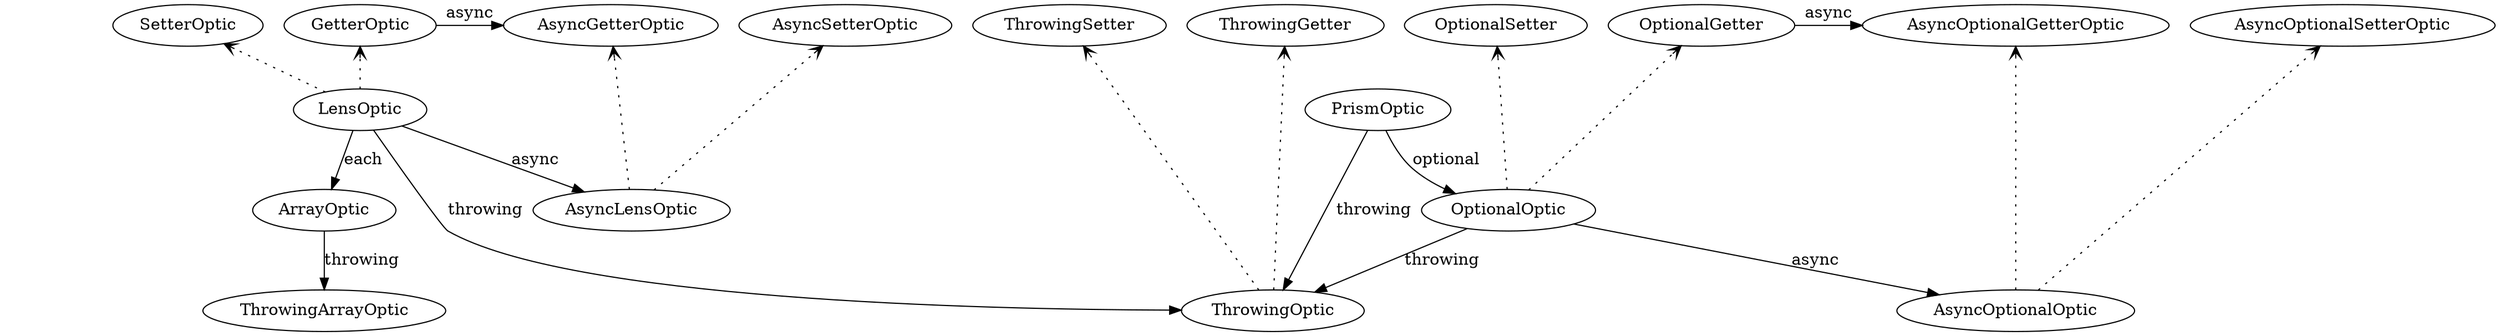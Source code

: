 digraph protocols {
	rank1 [style=invisible];
	rank2 [style=invisible];

	rank1 -> rank2 [color=white];

	GetterOptic -> AsyncGetterOptic [label="async"];
	
	OptionalGetter -> AsyncOptionalGetterOptic [label="async"];

	LensOptic -> GetterOptic [style=dotted, arrowhead=open];
	LensOptic -> SetterOptic [style=dotted, arrowhead=open];
	LensOptic -> ArrayOptic [label="each"];
	LensOptic -> ThrowingOptic [label="throwing"];
	LensOptic -> AsyncLensOptic [label="async"];

	PrismOptic -> OptionalOptic [label="optional"];
	PrismOptic -> ThrowingOptic [label="throwing"];

	OptionalOptic -> OptionalGetter [style=dotted, arrowhead=open];
	OptionalOptic -> OptionalSetter [style=dotted, arrowhead=open];
	OptionalOptic -> ThrowingOptic [label="throwing"];
	OptionalOptic -> AsyncOptionalOptic [label="async"];

	ThrowingOptic -> ThrowingGetter [style=dotted, arrowhead=open];
	ThrowingOptic -> ThrowingSetter [style=dotted, arrowhead=open];
	
	AsyncLensOptic -> AsyncGetterOptic [style=dotted, arrowhead=open];
	AsyncLensOptic -> AsyncSetterOptic [style=dotted, arrowhead=open];
	
	AsyncOptionalOptic -> AsyncOptionalGetterOptic [style=dotted, arrowhead=open];
	AsyncOptionalOptic -> AsyncOptionalSetterOptic [style=dotted, arrowhead=open];

	ArrayOptic -> ThrowingArrayOptic [label="throwing"];

	{ rank = min; GetterOptic ; SetterOptic ; OptionalGetter ; OptionalSetter ; ThrowingGetter ; ThrowingSetter ; AsyncGetterOptic ; AsyncSetterOptic; AsyncOptionalGetterOptic; AsyncOptionalSetterOptic }
	{
		rank = same;
		rank2 -> LensOptic -> PrismOptic [ style=invis ];
	}
}

